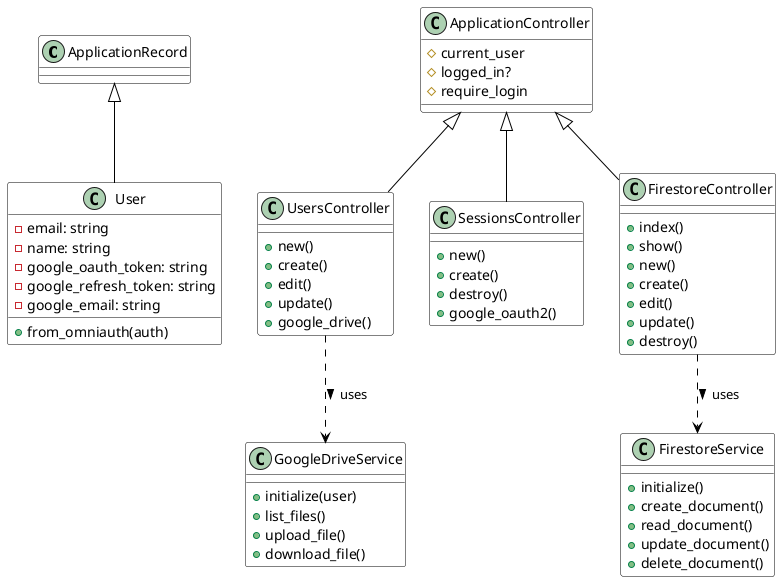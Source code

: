 @startuml
skinparam class {
  BackgroundColor White
  ArrowColor Black
  BorderColor Black
}

' Models
class ApplicationRecord {
}

class User {
  -email: string
  -name: string
  -google_oauth_token: string
  -google_refresh_token: string
  -google_email: string
  +from_omniauth(auth)
}


' Controllers
class ApplicationController {
  #current_user
  #logged_in?
  #require_login
}

class UsersController {
  +new()
  +create()
  +edit()
  +update()
  +google_drive()
}

class SessionsController {
  +new()
  +create()
  +destroy()
  +google_oauth2()
}

class FirestoreController {
  +index()
  +show()
  +new()
  +create()
  +edit()
  +update()
  +destroy()
}

' Services
class FirestoreService {
  +initialize()
  +create_document()
  +read_document()
  +update_document()
  +delete_document()
}

class GoogleDriveService {
  +initialize(user)
  +list_files()
  +upload_file()
  +download_file()
}

' Relationships
ApplicationRecord <|-- User
ApplicationController <|-- UsersController
ApplicationController <|-- SessionsController
ApplicationController <|-- FirestoreController

FirestoreController ..> FirestoreService : uses >
UsersController ..> GoogleDriveService : uses >

@enduml